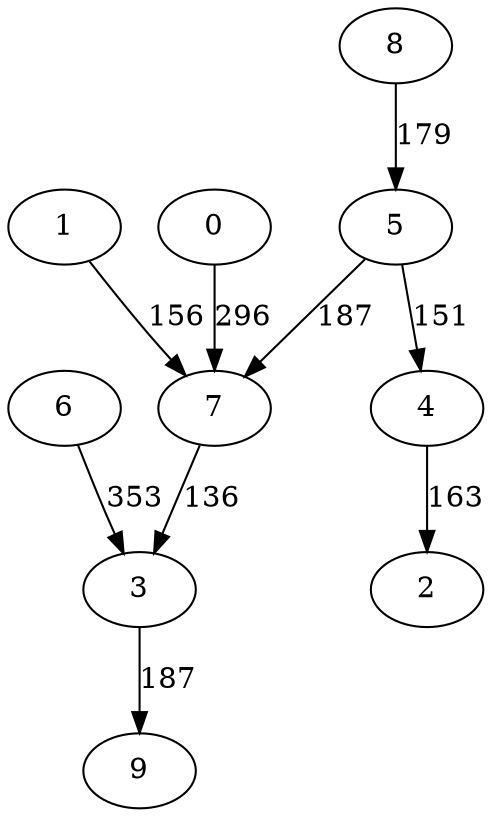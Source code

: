 digraph example{
7 -> 3[label= "136"];
5 -> 4[label= "151"];
1 -> 7[label= "156"];
4 -> 2[label= "163"];
8 -> 5[label= "179"];
3 -> 9[label= "187"];
5 -> 7[label= "187"];
0 -> 7[label= "296"];
6 -> 3[label= "353"];
}
